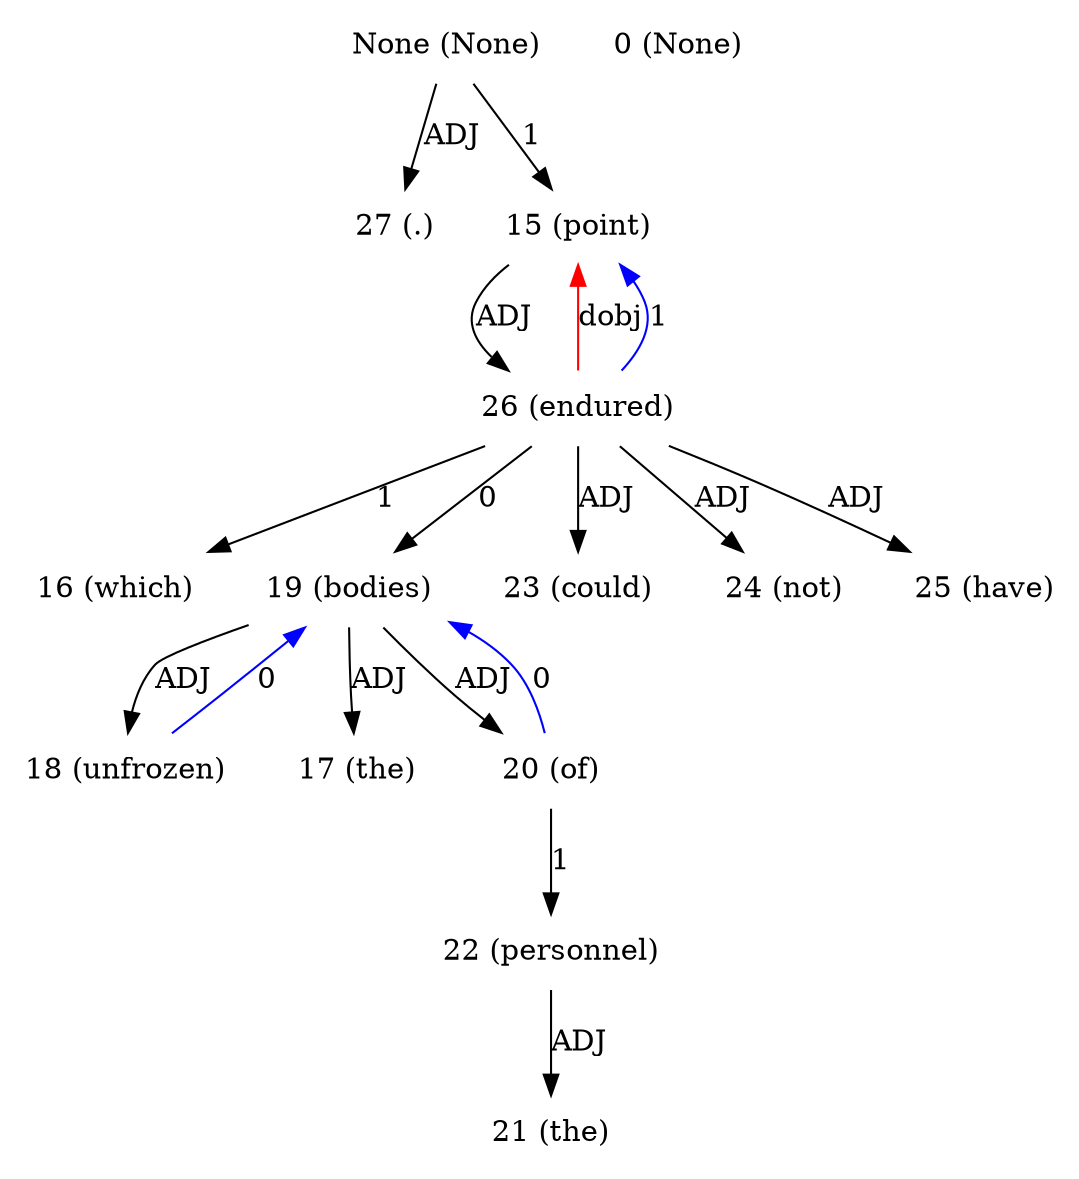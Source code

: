 digraph G{
edge [dir=forward]
node [shape=plaintext]

None [label="None (None)"]
None -> 27 [label="ADJ"]
None [label="None (None)"]
None -> 15 [label="1"]
0 [label="0 (None)"]
15 [label="15 (point)"]
15 -> 26 [label="ADJ"]
26 -> 15 [label="dobj", color="red"]
16 [label="16 (which)"]
17 [label="17 (the)"]
18 [label="18 (unfrozen)"]
18 -> 19 [label="0", color="blue"]
19 [label="19 (bodies)"]
19 -> 17 [label="ADJ"]
19 -> 18 [label="ADJ"]
19 -> 20 [label="ADJ"]
20 [label="20 (of)"]
20 -> 22 [label="1"]
20 -> 19 [label="0", color="blue"]
21 [label="21 (the)"]
22 [label="22 (personnel)"]
22 -> 21 [label="ADJ"]
23 [label="23 (could)"]
24 [label="24 (not)"]
25 [label="25 (have)"]
26 [label="26 (endured)"]
26 -> 16 [label="1"]
26 -> 15 [label="1", color="blue"]
26 -> 19 [label="0"]
26 -> 23 [label="ADJ"]
26 -> 24 [label="ADJ"]
26 -> 25 [label="ADJ"]
27 [label="27 (.)"]
}
